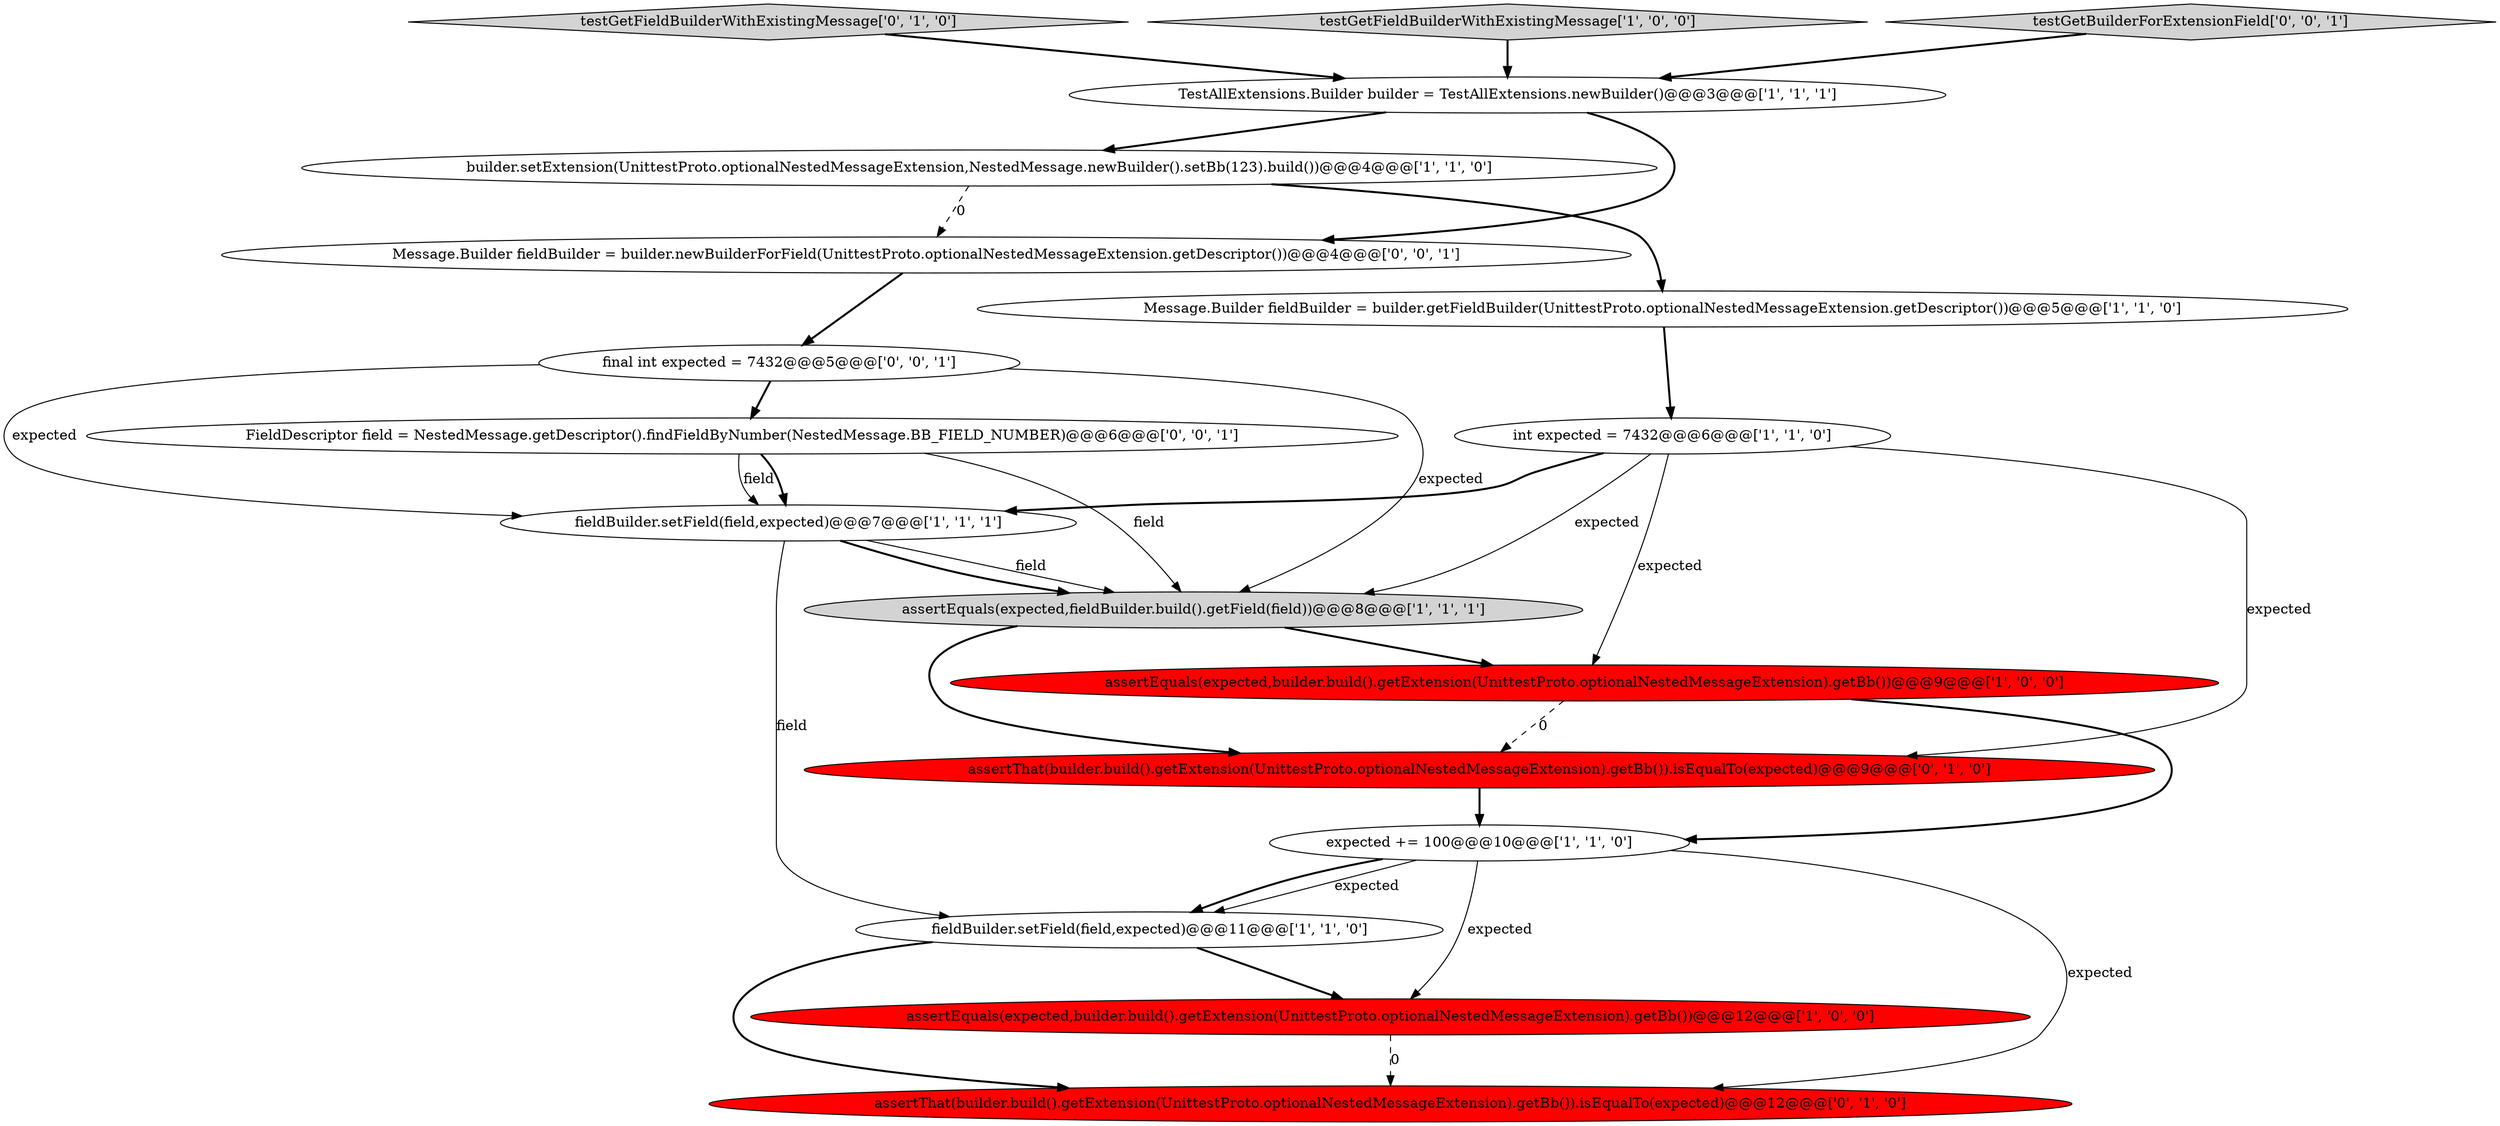 digraph {
11 [style = filled, label = "testGetFieldBuilderWithExistingMessage['0', '1', '0']", fillcolor = lightgray, shape = diamond image = "AAA0AAABBB2BBB"];
8 [style = filled, label = "assertEquals(expected,fieldBuilder.build().getField(field))@@@8@@@['1', '1', '1']", fillcolor = lightgray, shape = ellipse image = "AAA0AAABBB1BBB"];
15 [style = filled, label = "Message.Builder fieldBuilder = builder.newBuilderForField(UnittestProto.optionalNestedMessageExtension.getDescriptor())@@@4@@@['0', '0', '1']", fillcolor = white, shape = ellipse image = "AAA0AAABBB3BBB"];
16 [style = filled, label = "FieldDescriptor field = NestedMessage.getDescriptor().findFieldByNumber(NestedMessage.BB_FIELD_NUMBER)@@@6@@@['0', '0', '1']", fillcolor = white, shape = ellipse image = "AAA0AAABBB3BBB"];
6 [style = filled, label = "int expected = 7432@@@6@@@['1', '1', '0']", fillcolor = white, shape = ellipse image = "AAA0AAABBB1BBB"];
2 [style = filled, label = "assertEquals(expected,builder.build().getExtension(UnittestProto.optionalNestedMessageExtension).getBb())@@@9@@@['1', '0', '0']", fillcolor = red, shape = ellipse image = "AAA1AAABBB1BBB"];
7 [style = filled, label = "assertEquals(expected,builder.build().getExtension(UnittestProto.optionalNestedMessageExtension).getBb())@@@12@@@['1', '0', '0']", fillcolor = red, shape = ellipse image = "AAA1AAABBB1BBB"];
4 [style = filled, label = "testGetFieldBuilderWithExistingMessage['1', '0', '0']", fillcolor = lightgray, shape = diamond image = "AAA0AAABBB1BBB"];
9 [style = filled, label = "builder.setExtension(UnittestProto.optionalNestedMessageExtension,NestedMessage.newBuilder().setBb(123).build())@@@4@@@['1', '1', '0']", fillcolor = white, shape = ellipse image = "AAA0AAABBB1BBB"];
0 [style = filled, label = "fieldBuilder.setField(field,expected)@@@7@@@['1', '1', '1']", fillcolor = white, shape = ellipse image = "AAA0AAABBB1BBB"];
5 [style = filled, label = "fieldBuilder.setField(field,expected)@@@11@@@['1', '1', '0']", fillcolor = white, shape = ellipse image = "AAA0AAABBB1BBB"];
13 [style = filled, label = "assertThat(builder.build().getExtension(UnittestProto.optionalNestedMessageExtension).getBb()).isEqualTo(expected)@@@9@@@['0', '1', '0']", fillcolor = red, shape = ellipse image = "AAA1AAABBB2BBB"];
1 [style = filled, label = "Message.Builder fieldBuilder = builder.getFieldBuilder(UnittestProto.optionalNestedMessageExtension.getDescriptor())@@@5@@@['1', '1', '0']", fillcolor = white, shape = ellipse image = "AAA0AAABBB1BBB"];
17 [style = filled, label = "final int expected = 7432@@@5@@@['0', '0', '1']", fillcolor = white, shape = ellipse image = "AAA0AAABBB3BBB"];
14 [style = filled, label = "testGetBuilderForExtensionField['0', '0', '1']", fillcolor = lightgray, shape = diamond image = "AAA0AAABBB3BBB"];
3 [style = filled, label = "TestAllExtensions.Builder builder = TestAllExtensions.newBuilder()@@@3@@@['1', '1', '1']", fillcolor = white, shape = ellipse image = "AAA0AAABBB1BBB"];
12 [style = filled, label = "assertThat(builder.build().getExtension(UnittestProto.optionalNestedMessageExtension).getBb()).isEqualTo(expected)@@@12@@@['0', '1', '0']", fillcolor = red, shape = ellipse image = "AAA1AAABBB2BBB"];
10 [style = filled, label = "expected += 100@@@10@@@['1', '1', '0']", fillcolor = white, shape = ellipse image = "AAA0AAABBB1BBB"];
17->16 [style = bold, label=""];
13->10 [style = bold, label=""];
14->3 [style = bold, label=""];
4->3 [style = bold, label=""];
16->0 [style = solid, label="field"];
16->0 [style = bold, label=""];
6->2 [style = solid, label="expected"];
10->12 [style = solid, label="expected"];
6->0 [style = bold, label=""];
3->15 [style = bold, label=""];
0->8 [style = solid, label="field"];
2->10 [style = bold, label=""];
10->5 [style = solid, label="expected"];
3->9 [style = bold, label=""];
15->17 [style = bold, label=""];
1->6 [style = bold, label=""];
10->5 [style = bold, label=""];
8->2 [style = bold, label=""];
5->12 [style = bold, label=""];
11->3 [style = bold, label=""];
2->13 [style = dashed, label="0"];
16->8 [style = solid, label="field"];
0->8 [style = bold, label=""];
7->12 [style = dashed, label="0"];
5->7 [style = bold, label=""];
17->8 [style = solid, label="expected"];
9->1 [style = bold, label=""];
17->0 [style = solid, label="expected"];
6->13 [style = solid, label="expected"];
10->7 [style = solid, label="expected"];
6->8 [style = solid, label="expected"];
8->13 [style = bold, label=""];
0->5 [style = solid, label="field"];
9->15 [style = dashed, label="0"];
}
